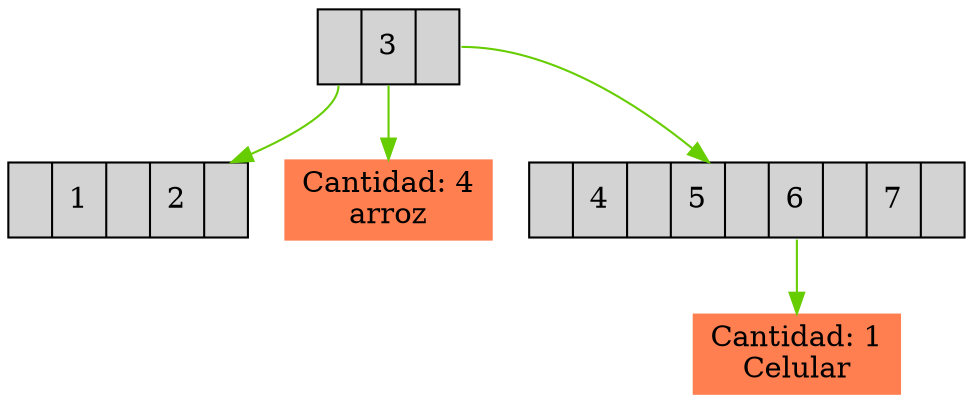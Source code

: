 digraph G {node[shape=record, style=filled]; edge[color=chartreuse3];

Nodo0[label="<P0>|<3>3|<P1>"];
Nodo0:3->Node_0_3_0 
 Node_0_3_0[shape=box,color=coral,label="Cantidad: 4\narroz"];


Nodo1[label="<P0>|<1>1|<P1>|<2>2|<P2>"];
Nodo0:P0-> Nodo1;
Nodo2[label="<P0>|<4>4|<P1>|<5>5|<P2>|<6>6|<P3>|<7>7|<P4>"];
Nodo0:P1-> Nodo2;
Nodo2:6->Node_0_6_0 
 Node_0_6_0[shape=box,color=coral,label="Cantidad: 1\nCelular"];



}

